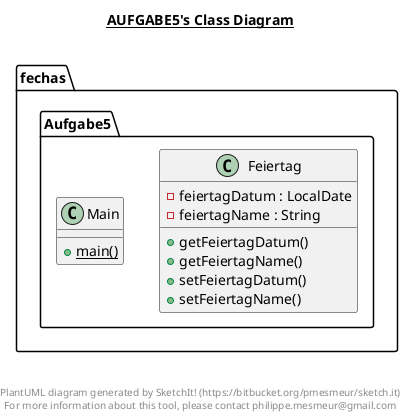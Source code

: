 @startuml

title __AUFGABE5's Class Diagram__\n

  namespace fechas {
    namespace Aufgabe5 {
      class fechas.Aufgabe5.Feiertag {
          - feiertagDatum : LocalDate
          - feiertagName : String
          + getFeiertagDatum()
          + getFeiertagName()
          + setFeiertagDatum()
          + setFeiertagName()
      }
    }
  }
  

  namespace fechas {
    namespace Aufgabe5 {
      class fechas.Aufgabe5.Main {
          {static} + main()
      }
    }
  }
  



right footer


PlantUML diagram generated by SketchIt! (https://bitbucket.org/pmesmeur/sketch.it)
For more information about this tool, please contact philippe.mesmeur@gmail.com
endfooter

@enduml
